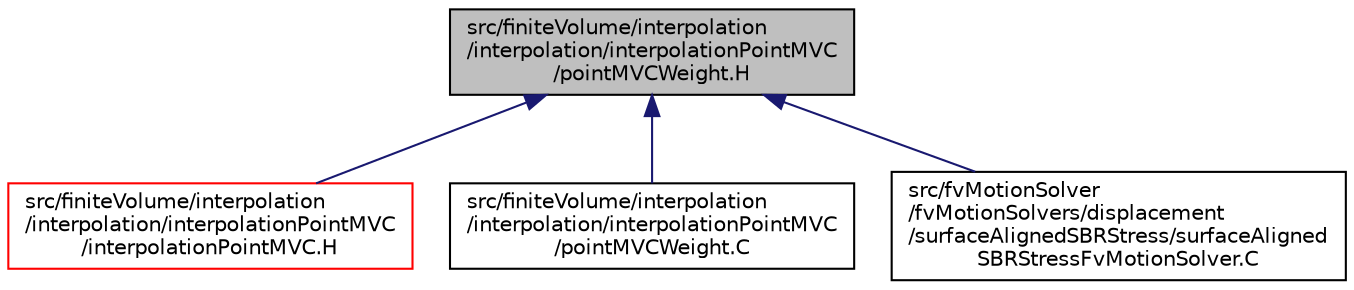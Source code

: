 digraph "src/finiteVolume/interpolation/interpolation/interpolationPointMVC/pointMVCWeight.H"
{
  bgcolor="transparent";
  edge [fontname="Helvetica",fontsize="10",labelfontname="Helvetica",labelfontsize="10"];
  node [fontname="Helvetica",fontsize="10",shape=record];
  Node1 [label="src/finiteVolume/interpolation\l/interpolation/interpolationPointMVC\l/pointMVCWeight.H",height=0.2,width=0.4,color="black", fillcolor="grey75", style="filled" fontcolor="black"];
  Node1 -> Node2 [dir="back",color="midnightblue",fontsize="10",style="solid",fontname="Helvetica"];
  Node2 [label="src/finiteVolume/interpolation\l/interpolation/interpolationPointMVC\l/interpolationPointMVC.H",height=0.2,width=0.4,color="red",URL="$interpolationPointMVC_8H.html"];
  Node1 -> Node3 [dir="back",color="midnightblue",fontsize="10",style="solid",fontname="Helvetica"];
  Node3 [label="src/finiteVolume/interpolation\l/interpolation/interpolationPointMVC\l/pointMVCWeight.C",height=0.2,width=0.4,color="black",URL="$pointMVCWeight_8C.html"];
  Node1 -> Node4 [dir="back",color="midnightblue",fontsize="10",style="solid",fontname="Helvetica"];
  Node4 [label="src/fvMotionSolver\l/fvMotionSolvers/displacement\l/surfaceAlignedSBRStress/surfaceAligned\lSBRStressFvMotionSolver.C",height=0.2,width=0.4,color="black",URL="$surfaceAlignedSBRStressFvMotionSolver_8C.html"];
}
